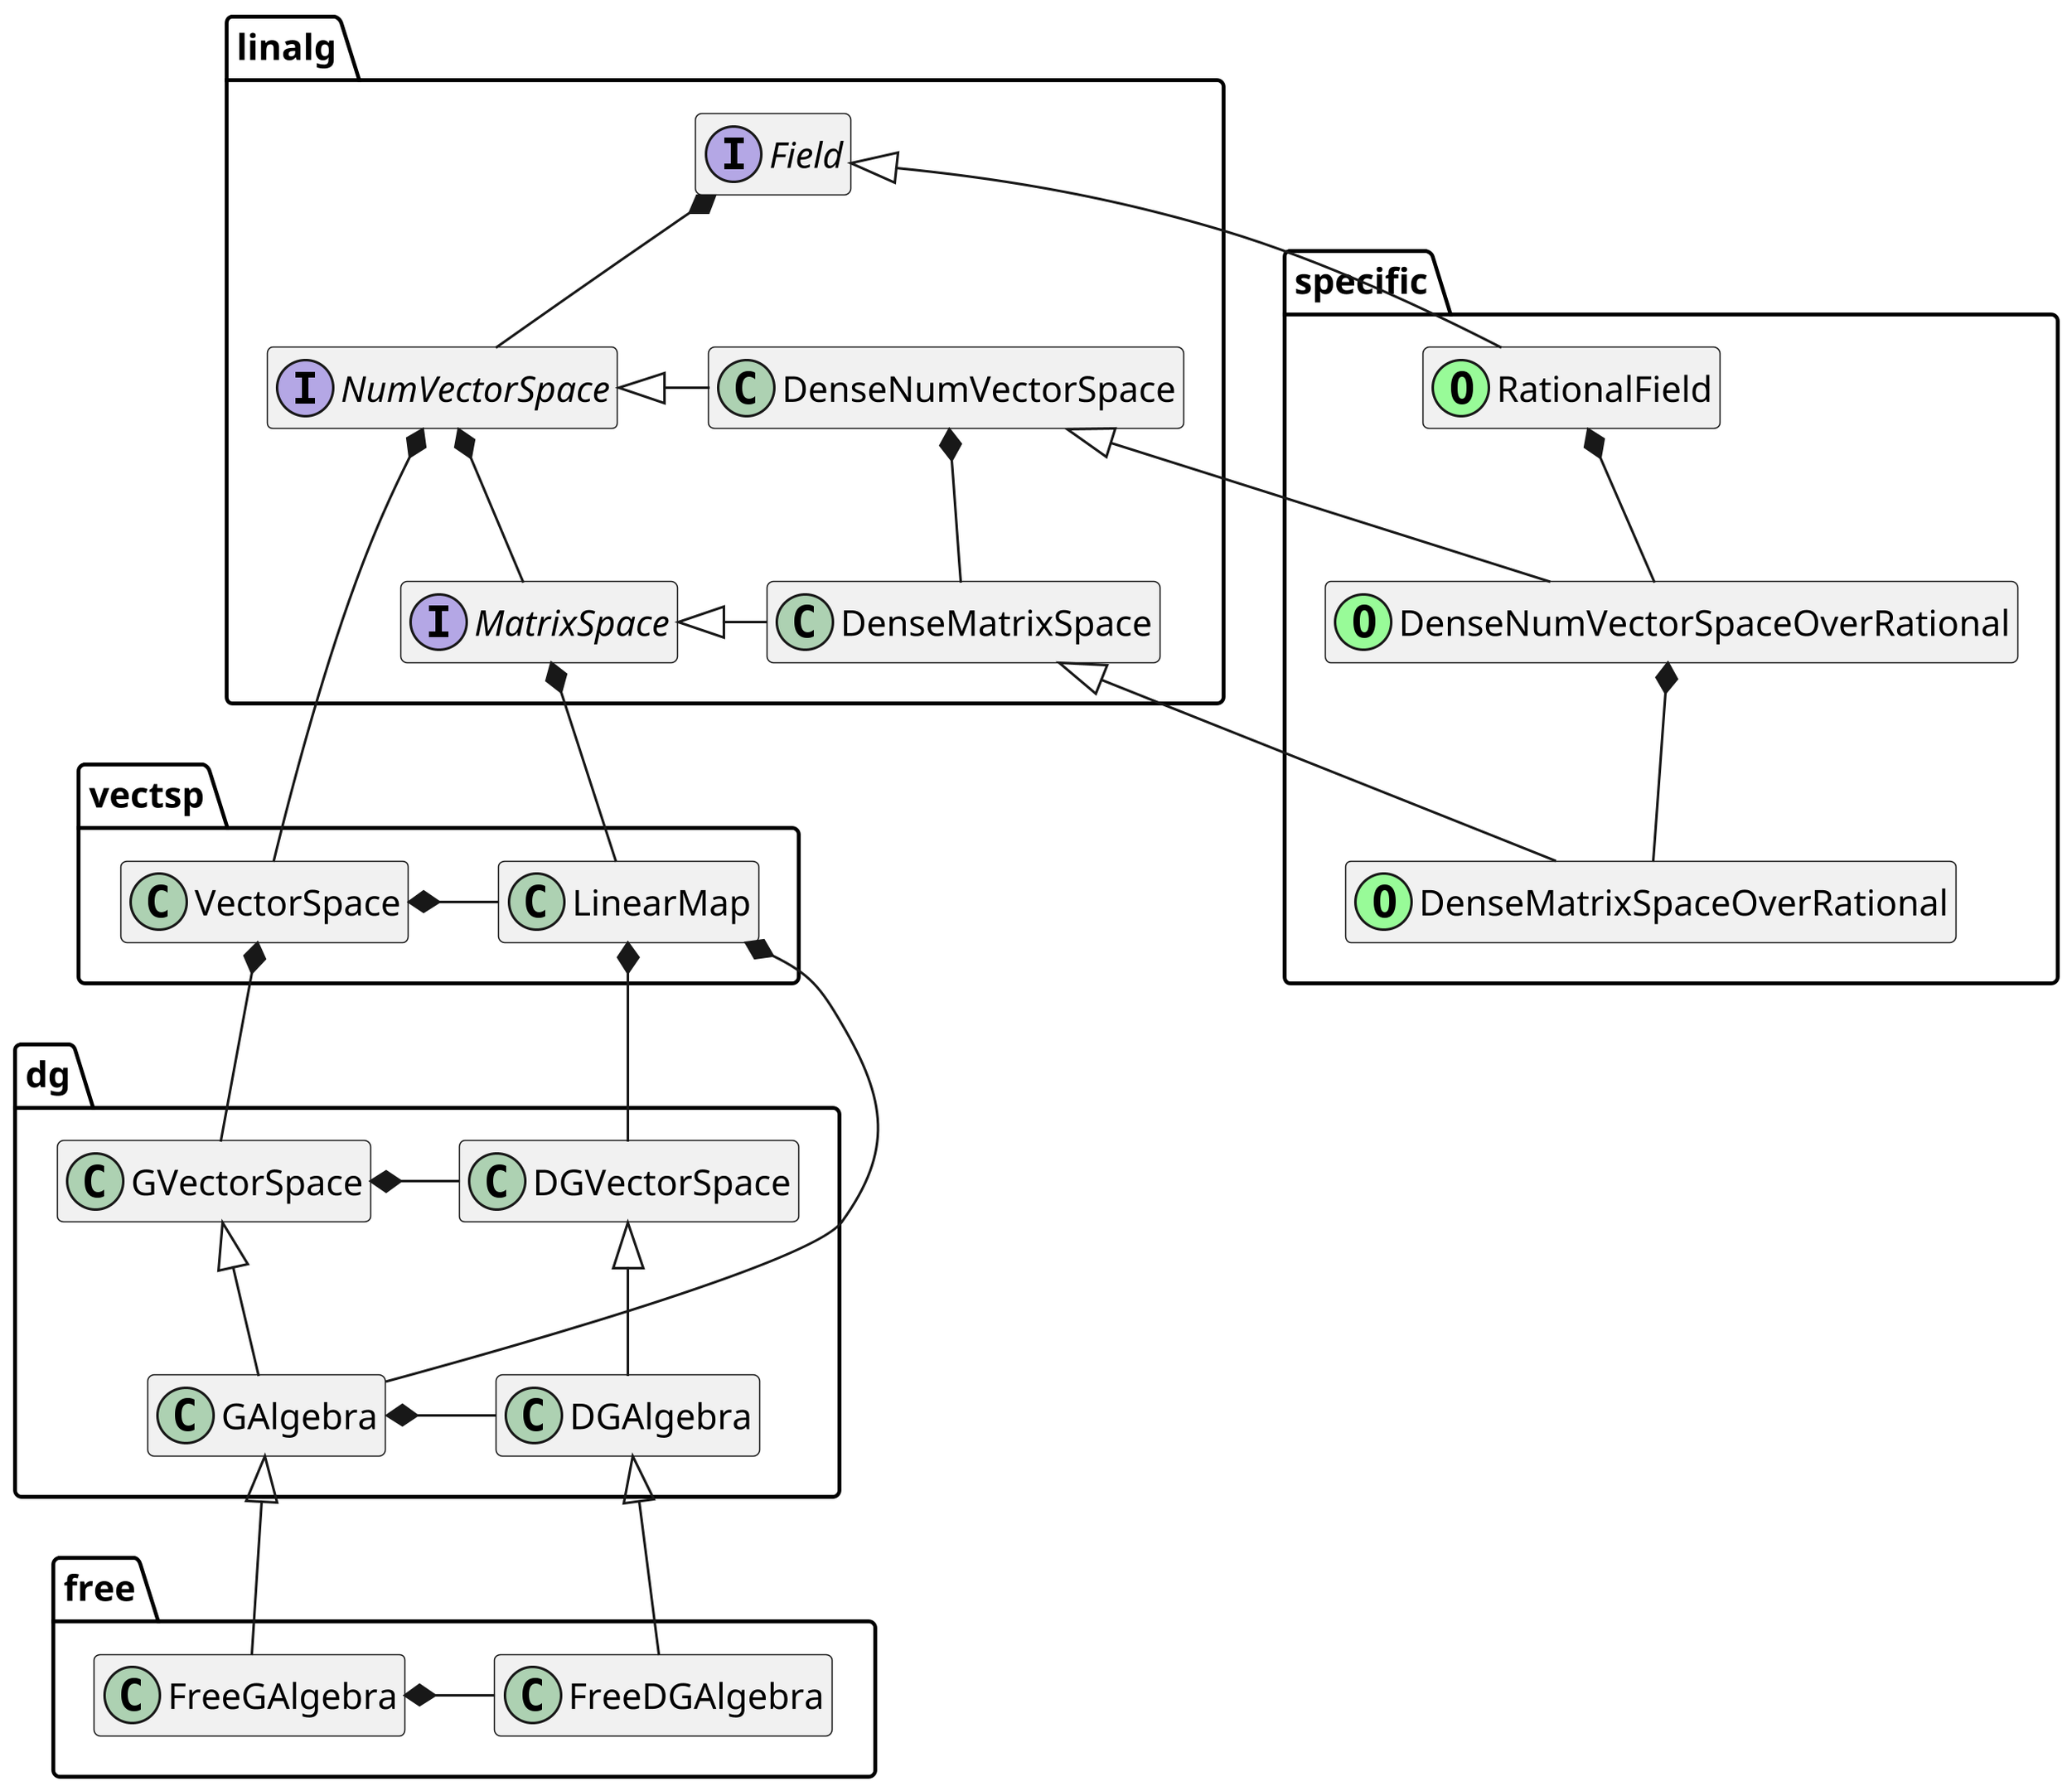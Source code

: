 @startuml
skinparam dpi 300
hide members

package linalg {
  /'
   ' interface Scalar
   ' interface NumVector
   ' interface Matrix
   ' class DenseNumVector
   ' class DenseMatrix
   '
   ' Scalar *-- NumVector
   ' NumVector *-- Matrix
   ' DenseNumVector *-down- DenseMatrix
   ' NumVector <|-right- DenseNumVector
   ' Matrix <|-- DenseMatrix
   '/

  interface Field
  interface NumVectorSpace
  interface MatrixSpace
  class DenseNumVectorSpace
  class DenseMatrixSpace

  Field *-- NumVectorSpace
  NumVectorSpace *-down- MatrixSpace
  DenseNumVectorSpace *-down- DenseMatrixSpace
  NumVectorSpace <|-right- DenseNumVectorSpace
  MatrixSpace <|-right- DenseMatrixSpace
}

package specific {
  /'
   ' class Rational
   ' Scalar <|-- Rational
   '/

  class RationalField << (O, PaleGreen) >>
  class DenseNumVectorSpaceOverRational << (O, PaleGreen) >>
  class DenseMatrixSpaceOverRational << (O, PaleGreen) >>

  Field <|-- RationalField
  DenseNumVectorSpace <|-- DenseNumVectorSpaceOverRational
  DenseMatrixSpace <|-- DenseMatrixSpaceOverRational

  RationalField *-down- DenseNumVectorSpaceOverRational
  DenseNumVectorSpaceOverRational *-down- DenseMatrixSpaceOverRational
}

package vectsp {
  class VectorSpace
  class LinearMap

  NumVectorSpace *-down- VectorSpace
  MatrixSpace -down[hidden]- VectorSpace
  VectorSpace *-right- LinearMap
  MatrixSpace *-down- LinearMap
}

package dg {
  class GVectorSpace
  class GAlgebra
  VectorSpace *-- GVectorSpace
  GVectorSpace <|-- GAlgebra

  class DGVectorSpace
  class DGAlgebra
  DGVectorSpace <|-- DGAlgebra

  GVectorSpace *-right- DGVectorSpace
  GAlgebra *-right- DGAlgebra

  LinearMap *-- DGVectorSpace
  LinearMap *-- GAlgebra
  /'
   ' LinearMap *-- DGAlgebra
   '/
}

package free {
  class FreeGAlgebra
  class FreeDGAlgebra

  GAlgebra <|-- FreeGAlgebra
  DGAlgebra <|-- FreeDGAlgebra

  FreeGAlgebra *-right- FreeDGAlgebra
}
@enduml
